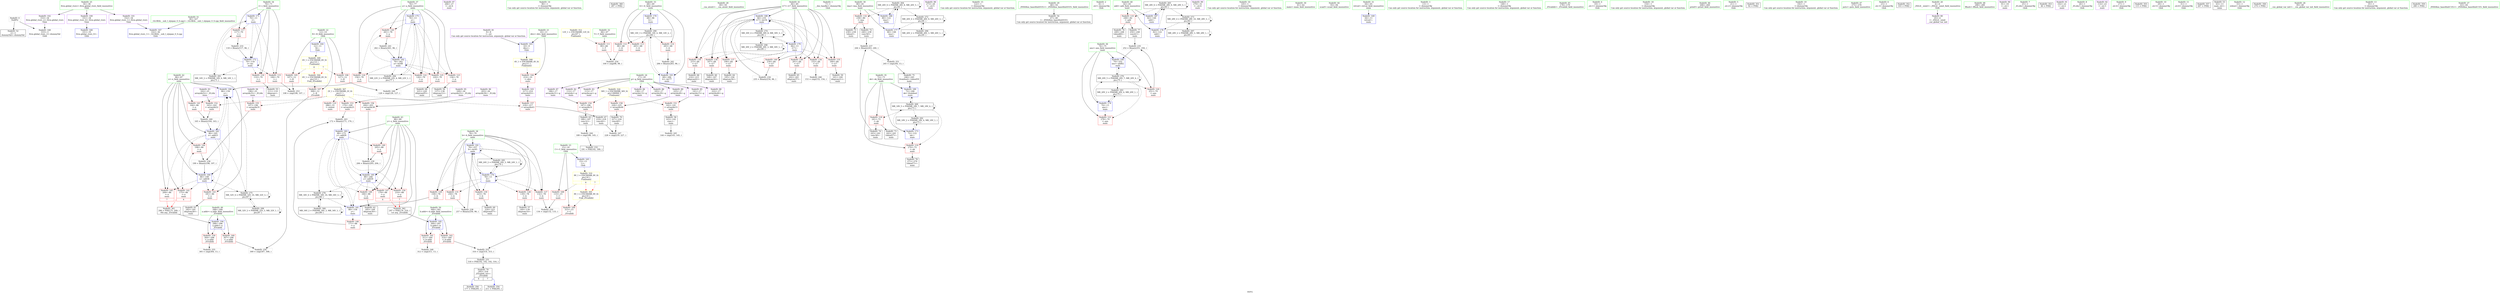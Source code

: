 digraph "SVFG" {
	label="SVFG";

	Node0x55fb3d640380 [shape=record,color=grey,label="{NodeID: 0\nNullPtr}"];
	Node0x55fb3d640380 -> Node0x55fb3d6693d0[style=solid];
	Node0x55fb3d640380 -> Node0x55fb3d670420[style=solid];
	Node0x55fb3d670e10 [shape=record,color=blue,label="{NodeID: 180\n86\<--156\nx\<--\nmain\n}"];
	Node0x55fb3d670e10 -> Node0x55fb3d66eda0[style=dashed];
	Node0x55fb3d670e10 -> Node0x55fb3d670fb0[style=dashed];
	Node0x55fb3d6688f0 [shape=record,color=purple,label="{NodeID: 97\n266\<--27\n\<--.str.4\nmain\n}"];
	Node0x55fb3d640670 [shape=record,color=green,label="{NodeID: 14\n96\<--1\n\<--dummyObj\nCan only get source location for instruction, argument, global var or function.}"];
	Node0x55fb3d6a35d0 [shape=record,color=black,label="{NodeID: 360\n287 = PHI()\n}"];
	Node0x55fb3d66b9c0 [shape=record,color=blue,label="{NodeID: 194\n298\<--296\na.addr\<--a\n_Z5validii\n}"];
	Node0x55fb3d66b9c0 -> Node0x55fb3d66fc40[style=dashed];
	Node0x55fb3d66b9c0 -> Node0x55fb3d66fd10[style=dashed];
	Node0x55fb3d6684c0 [shape=record,color=red,label="{NodeID: 111\n99\<--66\n\<--T\nmain\n}"];
	Node0x55fb3d6684c0 -> Node0x55fb3d66d170[style=solid];
	Node0x55fb3d666e80 [shape=record,color=green,label="{NodeID: 28\n49\<--50\n__cxa_atexit\<--__cxa_atexit_field_insensitive\n}"];
	Node0x55fb3d68b730 [shape=record,color=black,label="{NodeID: 291\nMR_16V_2 = PHI(MR_16V_4, MR_16V_1, )\npts\{71 \}\n}"];
	Node0x55fb3d68b730 -> Node0x55fb3d6706c0[style=dashed];
	Node0x55fb3d66e0a0 [shape=record,color=red,label="{NodeID: 125\n220\<--76\n\<--a\nmain\n}"];
	Node0x55fb3d66e0a0 -> Node0x55fb3d66a130[style=solid];
	Node0x55fb3d667a70 [shape=record,color=green,label="{NodeID: 42\n86\<--87\nx\<--x_field_insensitive\nmain\n}"];
	Node0x55fb3d667a70 -> Node0x55fb3d66eda0[style=solid];
	Node0x55fb3d667a70 -> Node0x55fb3d66ee70[style=solid];
	Node0x55fb3d667a70 -> Node0x55fb3d66ef40[style=solid];
	Node0x55fb3d667a70 -> Node0x55fb3d66f010[style=solid];
	Node0x55fb3d667a70 -> Node0x55fb3d66f0e0[style=solid];
	Node0x55fb3d667a70 -> Node0x55fb3d670e10[style=solid];
	Node0x55fb3d667a70 -> Node0x55fb3d670fb0[style=solid];
	Node0x55fb3d667a70 -> Node0x55fb3d671150[style=solid];
	Node0x55fb3d68ff30 [shape=record,color=yellow,style=double,label="{NodeID: 305\n8V_1 = ENCHI(MR_8V_0)\npts\{16 \}\nFun[_Z5validii]}"];
	Node0x55fb3d68ff30 -> Node0x55fb3d668320[style=dashed];
	Node0x55fb3d66ec00 [shape=record,color=red,label="{NodeID: 139\n215\<--84\n\<--i17\nmain\n}"];
	Node0x55fb3d66ec00 -> Node0x55fb3d669f90[style=solid];
	Node0x55fb3d669770 [shape=record,color=black,label="{NodeID: 56\n137\<--136\nidxprom12\<--\nmain\n}"];
	Node0x55fb3d6759d0 [shape=record,color=grey,label="{NodeID: 236\n199 = Binary(198, 197, )\n}"];
	Node0x55fb3d6759d0 -> Node0x55fb3d671150[style=solid];
	Node0x55fb3d66f760 [shape=record,color=red,label="{NodeID: 153\n170\<--169\n\<--arrayidx25\nmain\n}"];
	Node0x55fb3d66f760 -> Node0x55fb3d676450[style=solid];
	Node0x55fb3d66a2d0 [shape=record,color=black,label="{NodeID: 70\n227\<--226\nconv49\<--\nmain\n}"];
	Node0x55fb3d66a2d0 -> Node0x55fb3d676a50[style=solid];
	Node0x55fb3d66cb70 [shape=record,color=grey,label="{NodeID: 250\n134 = cmp(132, 133, )\n}"];
	Node0x55fb3d670320 [shape=record,color=blue,label="{NodeID: 167\n332\<--36\nllvm.global_ctors_1\<--_GLOBAL__sub_I_stjepan_0_0.cpp\nGlob }"];
	Node0x55fb3d66ae60 [shape=record,color=purple,label="{NodeID: 84\n138\<--17\narrayidx13\<--g\nmain\n}"];
	Node0x55fb3d65fa50 [shape=record,color=green,label="{NodeID: 1\n7\<--1\n__dso_handle\<--dummyObj\nGlob }"];
	Node0x55fb3d682c30 [shape=record,color=black,label="{NodeID: 264\nMR_26V_6 = PHI(MR_26V_8, MR_26V_5, )\npts\{81 \}\n}"];
	Node0x55fb3d682c30 -> Node0x55fb3d66e650[style=dashed];
	Node0x55fb3d682c30 -> Node0x55fb3d6712f0[style=dashed];
	Node0x55fb3d682c30 -> Node0x55fb3d682c30[style=dashed];
	Node0x55fb3d682c30 -> Node0x55fb3d685430[style=dashed];
	Node0x55fb3d670ee0 [shape=record,color=blue,label="{NodeID: 181\n88\<--158\ny\<--\nmain\n}"];
	Node0x55fb3d670ee0 -> Node0x55fb3d66f1b0[style=dashed];
	Node0x55fb3d670ee0 -> Node0x55fb3d671080[style=dashed];
	Node0x55fb3d6689c0 [shape=record,color=purple,label="{NodeID: 98\n273\<--29\n\<--.str.5\nmain\n}"];
	Node0x55fb3d640740 [shape=record,color=green,label="{NodeID: 15\n122\<--1\n\<--dummyObj\nCan only get source location for instruction, argument, global var or function.}"];
	Node0x55fb3d6a36d0 [shape=record,color=black,label="{NodeID: 361\n296 = PHI(175, 209, )\n0th arg _Z5validii }"];
	Node0x55fb3d6a36d0 -> Node0x55fb3d66b9c0[style=solid];
	Node0x55fb3d66ba90 [shape=record,color=blue,label="{NodeID: 195\n300\<--297\nb.addr\<--b\n_Z5validii\n}"];
	Node0x55fb3d66ba90 -> Node0x55fb3d66fde0[style=dashed];
	Node0x55fb3d66ba90 -> Node0x55fb3d66feb0[style=dashed];
	Node0x55fb3d668590 [shape=record,color=red,label="{NodeID: 112\n98\<--68\n\<--tt\nmain\n}"];
	Node0x55fb3d668590 -> Node0x55fb3d66d170[style=solid];
	Node0x55fb3d666f80 [shape=record,color=green,label="{NodeID: 29\n48\<--54\n_ZNSt8ios_base4InitD1Ev\<--_ZNSt8ios_base4InitD1Ev_field_insensitive\n}"];
	Node0x55fb3d666f80 -> Node0x55fb3d6695a0[style=solid];
	Node0x55fb3d68bc30 [shape=record,color=black,label="{NodeID: 292\nMR_18V_2 = PHI(MR_18V_4, MR_18V_1, )\npts\{73 \}\n}"];
	Node0x55fb3d68bc30 -> Node0x55fb3d670860[style=dashed];
	Node0x55fb3d66e170 [shape=record,color=red,label="{NodeID: 126\n261\<--76\n\<--a\nmain\n}"];
	Node0x55fb3d66e170 -> Node0x55fb3d676150[style=solid];
	Node0x55fb3d667b40 [shape=record,color=green,label="{NodeID: 43\n88\<--89\ny\<--y_field_insensitive\nmain\n}"];
	Node0x55fb3d667b40 -> Node0x55fb3d66f1b0[style=solid];
	Node0x55fb3d667b40 -> Node0x55fb3d66f280[style=solid];
	Node0x55fb3d667b40 -> Node0x55fb3d66f350[style=solid];
	Node0x55fb3d667b40 -> Node0x55fb3d66f420[style=solid];
	Node0x55fb3d667b40 -> Node0x55fb3d66f4f0[style=solid];
	Node0x55fb3d667b40 -> Node0x55fb3d670ee0[style=solid];
	Node0x55fb3d667b40 -> Node0x55fb3d671080[style=solid];
	Node0x55fb3d667b40 -> Node0x55fb3d671220[style=solid];
	Node0x55fb3d66ecd0 [shape=record,color=red,label="{NodeID: 140\n234\<--84\n\<--i17\nmain\n}"];
	Node0x55fb3d66ecd0 -> Node0x55fb3d6756d0[style=solid];
	Node0x55fb3d669840 [shape=record,color=black,label="{NodeID: 57\n140\<--139\nidxprom14\<--\nmain\n}"];
	Node0x55fb3d675b50 [shape=record,color=grey,label="{NodeID: 237\n244 = Binary(243, 240, )\n}"];
	Node0x55fb3d675b50 -> Node0x55fb3d66ccf0[style=solid];
	Node0x55fb3d66f830 [shape=record,color=red,label="{NodeID: 154\n187\<--186\n\<--arrayidx31\nmain\n}"];
	Node0x55fb3d66f830 -> Node0x55fb3d669d20[style=solid];
	Node0x55fb3d66a3a0 [shape=record,color=black,label="{NodeID: 71\n239\<--238\ntobool\<--\nmain\n}"];
	Node0x55fb3d66ccf0 [shape=record,color=grey,label="{NodeID: 251\n245 = cmp(244, 13, )\n}"];
	Node0x55fb3d66ccf0 -> Node0x55fb3d66a6e0[style=solid];
	Node0x55fb3d670420 [shape=record,color=blue, style = dotted,label="{NodeID: 168\n333\<--3\nllvm.global_ctors_2\<--dummyVal\nGlob }"];
	Node0x55fb3d66af30 [shape=record,color=purple,label="{NodeID: 85\n141\<--17\narrayidx15\<--g\nmain\n}"];
	Node0x55fb3d66af30 -> Node0x55fb3d66f5c0[style=solid];
	Node0x55fb3d644a00 [shape=record,color=green,label="{NodeID: 2\n8\<--1\n.str\<--dummyObj\nGlob }"];
	Node0x55fb3d683130 [shape=record,color=black,label="{NodeID: 265\nMR_28V_6 = PHI(MR_28V_9, MR_28V_5, )\npts\{83 \}\n}"];
	Node0x55fb3d683130 -> Node0x55fb3d66e720[style=dashed];
	Node0x55fb3d683130 -> Node0x55fb3d6713c0[style=dashed];
	Node0x55fb3d683130 -> Node0x55fb3d683130[style=dashed];
	Node0x55fb3d683130 -> Node0x55fb3d685930[style=dashed];
	Node0x55fb3d670fb0 [shape=record,color=blue,label="{NodeID: 182\n86\<--165\nx\<--add23\nmain\n}"];
	Node0x55fb3d670fb0 -> Node0x55fb3d66ee70[style=dashed];
	Node0x55fb3d670fb0 -> Node0x55fb3d66ef40[style=dashed];
	Node0x55fb3d670fb0 -> Node0x55fb3d66f010[style=dashed];
	Node0x55fb3d670fb0 -> Node0x55fb3d66f0e0[style=dashed];
	Node0x55fb3d670fb0 -> Node0x55fb3d670e10[style=dashed];
	Node0x55fb3d670fb0 -> Node0x55fb3d671150[style=dashed];
	Node0x55fb3d670fb0 -> Node0x55fb3d686330[style=dashed];
	Node0x55fb3d668a90 [shape=record,color=purple,label="{NodeID: 99\n279\<--31\n\<--.str.6\nmain\n}"];
	Node0x55fb3d6408e0 [shape=record,color=green,label="{NodeID: 16\n145\<--1\n\<--dummyObj\nCan only get source location for instruction, argument, global var or function.}"];
	Node0x55fb3d6a39d0 [shape=record,color=black,label="{NodeID: 362\n297 = PHI(176, 210, )\n1st arg _Z5validii }"];
	Node0x55fb3d6a39d0 -> Node0x55fb3d66ba90[style=solid];
	Node0x55fb3d668660 [shape=record,color=red,label="{NodeID: 113\n265\<--68\n\<--tt\nmain\n}"];
	Node0x55fb3d667080 [shape=record,color=green,label="{NodeID: 30\n61\<--62\nmain\<--main_field_insensitive\n}"];
	Node0x55fb3d68c130 [shape=record,color=black,label="{NodeID: 293\nMR_20V_2 = PHI(MR_20V_4, MR_20V_1, )\npts\{75 \}\n}"];
	Node0x55fb3d68c130 -> Node0x55fb3d670930[style=dashed];
	Node0x55fb3d66e240 [shape=record,color=red,label="{NodeID: 127\n132\<--78\n\<--b\nmain\n}"];
	Node0x55fb3d66e240 -> Node0x55fb3d66cb70[style=solid];
	Node0x55fb3d667c10 [shape=record,color=green,label="{NodeID: 44\n93\<--94\nscanf\<--scanf_field_insensitive\n}"];
	Node0x55fb3d6900f0 [shape=record,color=yellow,style=double,label="{NodeID: 307\n2V_1 = ENCHI(MR_2V_0)\npts\{1 \}\nFun[main]}"];
	Node0x55fb3d6900f0 -> Node0x55fb3d6683f0[style=dashed];
	Node0x55fb3d6900f0 -> Node0x55fb3d66f690[style=dashed];
	Node0x55fb3d6900f0 -> Node0x55fb3d66f760[style=dashed];
	Node0x55fb3d6900f0 -> Node0x55fb3d66f900[style=dashed];
	Node0x55fb3d6900f0 -> Node0x55fb3d66f9d0[style=dashed];
	Node0x55fb3d6900f0 -> Node0x55fb3d66faa0[style=dashed];
	Node0x55fb3d66eda0 [shape=record,color=red,label="{NodeID: 141\n164\<--86\n\<--x\nmain\n}"];
	Node0x55fb3d66eda0 -> Node0x55fb3d675fd0[style=solid];
	Node0x55fb3d669910 [shape=record,color=black,label="{NodeID: 58\n143\<--142\nconv\<--\nmain\n}"];
	Node0x55fb3d669910 -> Node0x55fb3d676750[style=solid];
	Node0x55fb3d675cd0 [shape=record,color=grey,label="{NodeID: 238\n257 = Binary(256, 96, )\n}"];
	Node0x55fb3d675cd0 -> Node0x55fb3d671700[style=solid];
	Node0x55fb3d66f900 [shape=record,color=red,label="{NodeID: 155\n197\<--196\n\<--arrayidx35\nmain\n}"];
	Node0x55fb3d66f900 -> Node0x55fb3d6759d0[style=solid];
	Node0x55fb3d66a470 [shape=record,color=black,label="{NodeID: 72\n240\<--238\nconv56\<--\nmain\n}"];
	Node0x55fb3d66a470 -> Node0x55fb3d675b50[style=solid];
	Node0x55fb3d66ce70 [shape=record,color=grey,label="{NodeID: 252\n316 = cmp(314, 315, )\n}"];
	Node0x55fb3d66ce70 -> Node0x55fb3d3976b0[style=solid];
	Node0x55fb3d670520 [shape=record,color=blue,label="{NodeID: 169\n64\<--13\nretval\<--\nmain\n}"];
	Node0x55fb3d66b000 [shape=record,color=purple,label="{NodeID: 86\n183\<--17\narrayidx29\<--g\nmain\n}"];
	Node0x55fb3d644a90 [shape=record,color=green,label="{NodeID: 3\n13\<--1\n\<--dummyObj\nCan only get source location for instruction, argument, global var or function.}"];
	Node0x55fb3d671080 [shape=record,color=blue,label="{NodeID: 183\n88\<--172\ny\<--add26\nmain\n}"];
	Node0x55fb3d671080 -> Node0x55fb3d66f280[style=dashed];
	Node0x55fb3d671080 -> Node0x55fb3d66f350[style=dashed];
	Node0x55fb3d671080 -> Node0x55fb3d66f420[style=dashed];
	Node0x55fb3d671080 -> Node0x55fb3d66f4f0[style=dashed];
	Node0x55fb3d671080 -> Node0x55fb3d670ee0[style=dashed];
	Node0x55fb3d671080 -> Node0x55fb3d671220[style=dashed];
	Node0x55fb3d671080 -> Node0x55fb3d686830[style=dashed];
	Node0x55fb3d668b60 [shape=record,color=purple,label="{NodeID: 100\n331\<--34\nllvm.global_ctors_0\<--llvm.global_ctors\nGlob }"];
	Node0x55fb3d668b60 -> Node0x55fb3d670220[style=solid];
	Node0x55fb3d6409b0 [shape=record,color=green,label="{NodeID: 17\n148\<--1\n\<--dummyObj\nCan only get source location for instruction, argument, global var or function.}"];
	Node0x55fb3d668730 [shape=record,color=red,label="{NodeID: 114\n283\<--68\n\<--tt\nmain\n}"];
	Node0x55fb3d668730 -> Node0x55fb3d6762d0[style=solid];
	Node0x55fb3d667180 [shape=record,color=green,label="{NodeID: 31\n64\<--65\nretval\<--retval_field_insensitive\nmain\n}"];
	Node0x55fb3d667180 -> Node0x55fb3d670520[style=solid];
	Node0x55fb3d68c630 [shape=record,color=black,label="{NodeID: 294\nMR_22V_2 = PHI(MR_22V_4, MR_22V_1, )\npts\{77 \}\n}"];
	Node0x55fb3d68c630 -> Node0x55fb3d670a00[style=dashed];
	Node0x55fb3d66e310 [shape=record,color=red,label="{NodeID: 128\n139\<--78\n\<--b\nmain\n}"];
	Node0x55fb3d66e310 -> Node0x55fb3d669840[style=solid];
	Node0x55fb3d667d10 [shape=record,color=green,label="{NodeID: 45\n178\<--179\n_Z5validii\<--_Z5validii_field_insensitive\n}"];
	Node0x55fb3d690200 [shape=record,color=yellow,style=double,label="{NodeID: 308\n4V_1 = ENCHI(MR_4V_0)\npts\{11 \}\nFun[main]}"];
	Node0x55fb3d690200 -> Node0x55fb3d668f30[style=dashed];
	Node0x55fb3d66ee70 [shape=record,color=red,label="{NodeID: 142\n175\<--86\n\<--x\nmain\n|{<s0>6}}"];
	Node0x55fb3d66ee70:s0 -> Node0x55fb3d6a36d0[style=solid,color=red];
	Node0x55fb3d6699e0 [shape=record,color=black,label="{NodeID: 59\n161\<--160\nidxprom21\<--\nmain\n}"];
	Node0x55fb3d675e50 [shape=record,color=grey,label="{NodeID: 239\n206 = Binary(205, 204, )\n}"];
	Node0x55fb3d675e50 -> Node0x55fb3d671220[style=solid];
	Node0x55fb3d66f9d0 [shape=record,color=red,label="{NodeID: 156\n204\<--203\n\<--arrayidx38\nmain\n}"];
	Node0x55fb3d66f9d0 -> Node0x55fb3d675e50[style=solid];
	Node0x55fb3d66a540 [shape=record,color=black,label="{NodeID: 73\n242\<--241\ntobool57\<--\nmain\n}"];
	Node0x55fb3d66cff0 [shape=record,color=grey,label="{NodeID: 253\n108 = cmp(106, 107, )\n}"];
	Node0x55fb3d6705f0 [shape=record,color=blue,label="{NodeID: 170\n68\<--96\ntt\<--\nmain\n}"];
	Node0x55fb3d6705f0 -> Node0x55fb3d68b230[style=dashed];
	Node0x55fb3d66b0d0 [shape=record,color=purple,label="{NodeID: 87\n186\<--17\narrayidx31\<--g\nmain\n}"];
	Node0x55fb3d66b0d0 -> Node0x55fb3d66f830[style=solid];
	Node0x55fb3d644480 [shape=record,color=green,label="{NodeID: 4\n19\<--1\n.str.1\<--dummyObj\nGlob }"];
	Node0x55fb3d671150 [shape=record,color=blue,label="{NodeID: 184\n86\<--199\nx\<--add36\nmain\n}"];
	Node0x55fb3d671150 -> Node0x55fb3d66ee70[style=dashed];
	Node0x55fb3d671150 -> Node0x55fb3d66ef40[style=dashed];
	Node0x55fb3d671150 -> Node0x55fb3d66f010[style=dashed];
	Node0x55fb3d671150 -> Node0x55fb3d66f0e0[style=dashed];
	Node0x55fb3d671150 -> Node0x55fb3d670e10[style=dashed];
	Node0x55fb3d671150 -> Node0x55fb3d671150[style=dashed];
	Node0x55fb3d671150 -> Node0x55fb3d686330[style=dashed];
	Node0x55fb3d668c60 [shape=record,color=purple,label="{NodeID: 101\n332\<--34\nllvm.global_ctors_1\<--llvm.global_ctors\nGlob }"];
	Node0x55fb3d668c60 -> Node0x55fb3d670320[style=solid];
	Node0x55fb3d640a80 [shape=record,color=green,label="{NodeID: 18\n154\<--1\n\<--dummyObj\nCan only get source location for instruction, argument, global var or function.}"];
	Node0x55fb3d66d880 [shape=record,color=red,label="{NodeID: 115\n106\<--70\n\<--i\nmain\n}"];
	Node0x55fb3d66d880 -> Node0x55fb3d66cff0[style=solid];
	Node0x55fb3d667250 [shape=record,color=green,label="{NodeID: 32\n66\<--67\nT\<--T_field_insensitive\nmain\n}"];
	Node0x55fb3d667250 -> Node0x55fb3d6684c0[style=solid];
	Node0x55fb3d68cb30 [shape=record,color=black,label="{NodeID: 295\nMR_24V_2 = PHI(MR_24V_3, MR_24V_1, )\npts\{79 \}\n}"];
	Node0x55fb3d68cb30 -> Node0x55fb3d670ad0[style=dashed];
	Node0x55fb3d68cb30 -> Node0x55fb3d68cb30[style=dashed];
	Node0x55fb3d66e3e0 [shape=record,color=red,label="{NodeID: 129\n158\<--78\n\<--b\nmain\n}"];
	Node0x55fb3d66e3e0 -> Node0x55fb3d670ee0[style=solid];
	Node0x55fb3d667e10 [shape=record,color=green,label="{NodeID: 46\n268\<--269\nprintf\<--printf_field_insensitive\n}"];
	Node0x55fb3d6902e0 [shape=record,color=yellow,style=double,label="{NodeID: 309\n6V_1 = ENCHI(MR_6V_0)\npts\{14 \}\nFun[main]|{|<s2>6|<s3>7}}"];
	Node0x55fb3d6902e0 -> Node0x55fb3d667fe0[style=dashed];
	Node0x55fb3d6902e0 -> Node0x55fb3d6680b0[style=dashed];
	Node0x55fb3d6902e0:s2 -> Node0x55fb3d68fe50[style=dashed,color=red];
	Node0x55fb3d6902e0:s3 -> Node0x55fb3d68fe50[style=dashed,color=red];
	Node0x55fb3d66ef40 [shape=record,color=red,label="{NodeID: 143\n181\<--86\n\<--x\nmain\n}"];
	Node0x55fb3d66ef40 -> Node0x55fb3d669b80[style=solid];
	Node0x55fb3d669ab0 [shape=record,color=black,label="{NodeID: 60\n168\<--167\nidxprom24\<--\nmain\n}"];
	Node0x55fb3d675fd0 [shape=record,color=grey,label="{NodeID: 240\n165 = Binary(164, 163, )\n}"];
	Node0x55fb3d675fd0 -> Node0x55fb3d670fb0[style=solid];
	Node0x55fb3d66faa0 [shape=record,color=red,label="{NodeID: 157\n218\<--217\n\<--arrayidx43\nmain\n}"];
	Node0x55fb3d66faa0 -> Node0x55fb3d66a060[style=solid];
	Node0x55fb3d66a610 [shape=record,color=black,label="{NodeID: 74\n243\<--241\nconv58\<--\nmain\n}"];
	Node0x55fb3d66a610 -> Node0x55fb3d675b50[style=solid];
	Node0x55fb3d66d170 [shape=record,color=grey,label="{NodeID: 254\n100 = cmp(98, 99, )\n}"];
	Node0x55fb3d6706c0 [shape=record,color=blue,label="{NodeID: 171\n70\<--13\ni\<--\nmain\n}"];
	Node0x55fb3d6706c0 -> Node0x55fb3d66d880[style=dashed];
	Node0x55fb3d6706c0 -> Node0x55fb3d66d950[style=dashed];
	Node0x55fb3d6706c0 -> Node0x55fb3d66da20[style=dashed];
	Node0x55fb3d6706c0 -> Node0x55fb3d670790[style=dashed];
	Node0x55fb3d6706c0 -> Node0x55fb3d68b730[style=dashed];
	Node0x55fb3d66b1a0 [shape=record,color=purple,label="{NodeID: 88\n222\<--17\narrayidx46\<--g\nmain\n}"];
	Node0x55fb3d644510 [shape=record,color=green,label="{NodeID: 5\n21\<--1\n.str.2\<--dummyObj\nGlob }"];
	Node0x55fb3d6a2cd0 [shape=record,color=black,label="{NodeID: 351\n92 = PHI()\n}"];
	Node0x55fb3d671220 [shape=record,color=blue,label="{NodeID: 185\n88\<--206\ny\<--add39\nmain\n}"];
	Node0x55fb3d671220 -> Node0x55fb3d66f280[style=dashed];
	Node0x55fb3d671220 -> Node0x55fb3d66f350[style=dashed];
	Node0x55fb3d671220 -> Node0x55fb3d66f420[style=dashed];
	Node0x55fb3d671220 -> Node0x55fb3d66f4f0[style=dashed];
	Node0x55fb3d671220 -> Node0x55fb3d670ee0[style=dashed];
	Node0x55fb3d671220 -> Node0x55fb3d671220[style=dashed];
	Node0x55fb3d671220 -> Node0x55fb3d686830[style=dashed];
	Node0x55fb3d668d60 [shape=record,color=purple,label="{NodeID: 102\n333\<--34\nllvm.global_ctors_2\<--llvm.global_ctors\nGlob }"];
	Node0x55fb3d668d60 -> Node0x55fb3d670420[style=solid];
	Node0x55fb3d640b50 [shape=record,color=green,label="{NodeID: 19\n192\<--1\n\<--dummyObj\nCan only get source location for instruction, argument, global var or function.}"];
	Node0x55fb3d66d950 [shape=record,color=red,label="{NodeID: 116\n110\<--70\n\<--i\nmain\n}"];
	Node0x55fb3d66d950 -> Node0x55fb3d6696a0[style=solid];
	Node0x55fb3d667320 [shape=record,color=green,label="{NodeID: 33\n68\<--69\ntt\<--tt_field_insensitive\nmain\n}"];
	Node0x55fb3d667320 -> Node0x55fb3d668590[style=solid];
	Node0x55fb3d667320 -> Node0x55fb3d668660[style=solid];
	Node0x55fb3d667320 -> Node0x55fb3d668730[style=solid];
	Node0x55fb3d667320 -> Node0x55fb3d6705f0[style=solid];
	Node0x55fb3d667320 -> Node0x55fb3d66b8f0[style=solid];
	Node0x55fb3d68d030 [shape=record,color=black,label="{NodeID: 296\nMR_26V_2 = PHI(MR_26V_3, MR_26V_1, )\npts\{81 \}\n}"];
	Node0x55fb3d68d030 -> Node0x55fb3d685430[style=dashed];
	Node0x55fb3d68d030 -> Node0x55fb3d68d030[style=dashed];
	Node0x55fb3d66e4b0 [shape=record,color=red,label="{NodeID: 130\n223\<--78\n\<--b\nmain\n}"];
	Node0x55fb3d66e4b0 -> Node0x55fb3d66a200[style=solid];
	Node0x55fb3d667f10 [shape=record,color=green,label="{NodeID: 47\n275\<--276\nputs\<--puts_field_insensitive\n}"];
	Node0x55fb3d6903c0 [shape=record,color=yellow,style=double,label="{NodeID: 310\n8V_1 = ENCHI(MR_8V_0)\npts\{16 \}\nFun[main]|{|<s1>6|<s2>7}}"];
	Node0x55fb3d6903c0 -> Node0x55fb3d668250[style=dashed];
	Node0x55fb3d6903c0:s1 -> Node0x55fb3d68ff30[style=dashed,color=red];
	Node0x55fb3d6903c0:s2 -> Node0x55fb3d68ff30[style=dashed,color=red];
	Node0x55fb3d66f010 [shape=record,color=red,label="{NodeID: 144\n198\<--86\n\<--x\nmain\n}"];
	Node0x55fb3d66f010 -> Node0x55fb3d6759d0[style=solid];
	Node0x55fb3d669b80 [shape=record,color=black,label="{NodeID: 61\n182\<--181\nidxprom28\<--\nmain\n}"];
	Node0x55fb3d691000 [shape=record,color=yellow,style=double,label="{NodeID: 324\n36V_1 = ENCHI(MR_36V_0)\npts\{180000 \}\nFun[main]}"];
	Node0x55fb3d691000 -> Node0x55fb3d66f5c0[style=dashed];
	Node0x55fb3d691000 -> Node0x55fb3d66f830[style=dashed];
	Node0x55fb3d691000 -> Node0x55fb3d66fb70[style=dashed];
	Node0x55fb3d676150 [shape=record,color=grey,label="{NodeID: 241\n262 = Binary(261, 96, )\n}"];
	Node0x55fb3d676150 -> Node0x55fb3d66b820[style=solid];
	Node0x55fb3d66fb70 [shape=record,color=red,label="{NodeID: 158\n226\<--225\n\<--arrayidx48\nmain\n}"];
	Node0x55fb3d66fb70 -> Node0x55fb3d66a2d0[style=solid];
	Node0x55fb3d66a6e0 [shape=record,color=black,label="{NodeID: 75\n246\<--245\nfrombool\<--tobool59\nmain\n}"];
	Node0x55fb3d66a6e0 -> Node0x55fb3d671560[style=solid];
	Node0x55fb3d66d2f0 [shape=record,color=grey,label="{NodeID: 255\n305 = cmp(304, 13, )\n}"];
	Node0x55fb3d670790 [shape=record,color=blue,label="{NodeID: 172\n70\<--118\ni\<--inc\nmain\n}"];
	Node0x55fb3d670790 -> Node0x55fb3d66d880[style=dashed];
	Node0x55fb3d670790 -> Node0x55fb3d66d950[style=dashed];
	Node0x55fb3d670790 -> Node0x55fb3d66da20[style=dashed];
	Node0x55fb3d670790 -> Node0x55fb3d670790[style=dashed];
	Node0x55fb3d670790 -> Node0x55fb3d68b730[style=dashed];
	Node0x55fb3d66b270 [shape=record,color=purple,label="{NodeID: 89\n225\<--17\narrayidx48\<--g\nmain\n}"];
	Node0x55fb3d66b270 -> Node0x55fb3d66fb70[style=solid];
	Node0x55fb3d644f50 [shape=record,color=green,label="{NodeID: 6\n23\<--1\n.str.3\<--dummyObj\nGlob }"];
	Node0x55fb3d6a2dd0 [shape=record,color=black,label="{NodeID: 352\n103 = PHI()\n}"];
	Node0x55fb3d684530 [shape=record,color=black,label="{NodeID: 269\nMR_18V_5 = PHI(MR_18V_7, MR_18V_4, )\npts\{73 \}\n}"];
	Node0x55fb3d684530 -> Node0x55fb3d66daf0[style=dashed];
	Node0x55fb3d684530 -> Node0x55fb3d66dbc0[style=dashed];
	Node0x55fb3d684530 -> Node0x55fb3d671560[style=dashed];
	Node0x55fb3d684530 -> Node0x55fb3d684530[style=dashed];
	Node0x55fb3d684530 -> Node0x55fb3d68bc30[style=dashed];
	Node0x55fb3d6712f0 [shape=record,color=blue,label="{NodeID: 186\n80\<--122\nima\<--\nmain\n}"];
	Node0x55fb3d6712f0 -> Node0x55fb3d682c30[style=dashed];
	Node0x55fb3d668e60 [shape=record,color=purple,label="{NodeID: 103\n217\<--214\narrayidx43\<--\nmain\n}"];
	Node0x55fb3d668e60 -> Node0x55fb3d66faa0[style=solid];
	Node0x55fb3d645ab0 [shape=record,color=green,label="{NodeID: 20\n4\<--6\n_ZStL8__ioinit\<--_ZStL8__ioinit_field_insensitive\nGlob }"];
	Node0x55fb3d645ab0 -> Node0x55fb3d66aaf0[style=solid];
	Node0x55fb3d66da20 [shape=record,color=red,label="{NodeID: 117\n117\<--70\n\<--i\nmain\n}"];
	Node0x55fb3d66da20 -> Node0x55fb3d675550[style=solid];
	Node0x55fb3d6673f0 [shape=record,color=green,label="{NodeID: 34\n70\<--71\ni\<--i_field_insensitive\nmain\n}"];
	Node0x55fb3d6673f0 -> Node0x55fb3d66d880[style=solid];
	Node0x55fb3d6673f0 -> Node0x55fb3d66d950[style=solid];
	Node0x55fb3d6673f0 -> Node0x55fb3d66da20[style=solid];
	Node0x55fb3d6673f0 -> Node0x55fb3d6706c0[style=solid];
	Node0x55fb3d6673f0 -> Node0x55fb3d670790[style=solid];
	Node0x55fb3d68d530 [shape=record,color=black,label="{NodeID: 297\nMR_28V_2 = PHI(MR_28V_3, MR_28V_1, )\npts\{83 \}\n}"];
	Node0x55fb3d68d530 -> Node0x55fb3d685930[style=dashed];
	Node0x55fb3d68d530 -> Node0x55fb3d68d530[style=dashed];
	Node0x55fb3d66e580 [shape=record,color=red,label="{NodeID: 131\n256\<--78\n\<--b\nmain\n}"];
	Node0x55fb3d66e580 -> Node0x55fb3d675cd0[style=solid];
	Node0x55fb3d669030 [shape=record,color=green,label="{NodeID: 48\n288\<--289\nfflush\<--fflush_field_insensitive\n}"];
	Node0x55fb3d66f0e0 [shape=record,color=red,label="{NodeID: 145\n209\<--86\n\<--x\nmain\n|{<s0>7}}"];
	Node0x55fb3d66f0e0:s0 -> Node0x55fb3d6a36d0[style=solid,color=red];
	Node0x55fb3d669c50 [shape=record,color=black,label="{NodeID: 62\n185\<--184\nidxprom30\<--\nmain\n}"];
	Node0x55fb3d6762d0 [shape=record,color=grey,label="{NodeID: 242\n284 = Binary(283, 96, )\n}"];
	Node0x55fb3d6762d0 -> Node0x55fb3d66b8f0[style=solid];
	Node0x55fb3d66fc40 [shape=record,color=red,label="{NodeID: 159\n304\<--298\n\<--a.addr\n_Z5validii\n}"];
	Node0x55fb3d66fc40 -> Node0x55fb3d66d2f0[style=solid];
	Node0x55fb3d66a7b0 [shape=record,color=black,label="{NodeID: 76\n249\<--248\ntobool60\<--\nmain\n}"];
	Node0x55fb3d66d470 [shape=record,color=grey,label="{NodeID: 256\n309 = cmp(307, 308, )\n}"];
	Node0x55fb3d670860 [shape=record,color=blue,label="{NodeID: 173\n72\<--122\nok\<--\nmain\n}"];
	Node0x55fb3d670860 -> Node0x55fb3d66dbc0[style=dashed];
	Node0x55fb3d670860 -> Node0x55fb3d684530[style=dashed];
	Node0x55fb3d670860 -> Node0x55fb3d68bc30[style=dashed];
	Node0x55fb3d66b340 [shape=record,color=purple,label="{NodeID: 90\n91\<--19\n\<--.str.1\nmain\n}"];
	Node0x55fb3d644fe0 [shape=record,color=green,label="{NodeID: 7\n25\<--1\n_ZL2dx\<--dummyObj\nGlob }"];
	Node0x55fb3d6a2ed0 [shape=record,color=black,label="{NodeID: 353\n46 = PHI()\n}"];
	Node0x55fb3d684a30 [shape=record,color=black,label="{NodeID: 270\nMR_20V_5 = PHI(MR_20V_7, MR_20V_4, )\npts\{75 \}\n}"];
	Node0x55fb3d684a30 -> Node0x55fb3d66dc90[style=dashed];
	Node0x55fb3d684a30 -> Node0x55fb3d66dd60[style=dashed];
	Node0x55fb3d684a30 -> Node0x55fb3d671630[style=dashed];
	Node0x55fb3d684a30 -> Node0x55fb3d684a30[style=dashed];
	Node0x55fb3d684a30 -> Node0x55fb3d68c130[style=dashed];
	Node0x55fb3d6713c0 [shape=record,color=blue,label="{NodeID: 187\n82\<--148\nadd\<--\nmain\n}"];
	Node0x55fb3d6713c0 -> Node0x55fb3d683130[style=dashed];
	Node0x55fb3d668f30 [shape=record,color=red,label="{NodeID: 104\n214\<--10\n\<--dirs\nmain\n}"];
	Node0x55fb3d668f30 -> Node0x55fb3d668e60[style=solid];
	Node0x55fb3d645b80 [shape=record,color=green,label="{NodeID: 21\n10\<--11\ndirs\<--dirs_field_insensitive\nGlob }"];
	Node0x55fb3d645b80 -> Node0x55fb3d668f30[style=solid];
	Node0x55fb3d645b80 -> Node0x55fb3d66ff80[style=solid];
	Node0x55fb3d66daf0 [shape=record,color=red,label="{NodeID: 118\n241\<--72\n\<--ok\nmain\n}"];
	Node0x55fb3d66daf0 -> Node0x55fb3d66a540[style=solid];
	Node0x55fb3d66daf0 -> Node0x55fb3d66a610[style=solid];
	Node0x55fb3d6674c0 [shape=record,color=green,label="{NodeID: 35\n72\<--73\nok\<--ok_field_insensitive\nmain\n}"];
	Node0x55fb3d6674c0 -> Node0x55fb3d66daf0[style=solid];
	Node0x55fb3d6674c0 -> Node0x55fb3d66dbc0[style=solid];
	Node0x55fb3d6674c0 -> Node0x55fb3d670860[style=solid];
	Node0x55fb3d6674c0 -> Node0x55fb3d671560[style=solid];
	Node0x55fb3d68da30 [shape=record,color=black,label="{NodeID: 298\nMR_30V_2 = PHI(MR_30V_3, MR_30V_1, )\npts\{85 \}\n}"];
	Node0x55fb3d68da30 -> Node0x55fb3d685e30[style=dashed];
	Node0x55fb3d68da30 -> Node0x55fb3d68da30[style=dashed];
	Node0x55fb3d66e650 [shape=record,color=red,label="{NodeID: 132\n238\<--80\n\<--ima\nmain\n}"];
	Node0x55fb3d66e650 -> Node0x55fb3d66a3a0[style=solid];
	Node0x55fb3d66e650 -> Node0x55fb3d66a470[style=solid];
	Node0x55fb3d669130 [shape=record,color=green,label="{NodeID: 49\n298\<--299\na.addr\<--a.addr_field_insensitive\n_Z5validii\n}"];
	Node0x55fb3d669130 -> Node0x55fb3d66fc40[style=solid];
	Node0x55fb3d669130 -> Node0x55fb3d66fd10[style=solid];
	Node0x55fb3d669130 -> Node0x55fb3d66b9c0[style=solid];
	Node0x55fb3d690580 [shape=record,color=yellow,style=double,label="{NodeID: 312\n12V_1 = ENCHI(MR_12V_0)\npts\{67 \}\nFun[main]}"];
	Node0x55fb3d690580 -> Node0x55fb3d6684c0[style=dashed];
	Node0x55fb3d66f1b0 [shape=record,color=red,label="{NodeID: 146\n171\<--88\n\<--y\nmain\n}"];
	Node0x55fb3d66f1b0 -> Node0x55fb3d676450[style=solid];
	Node0x55fb3d669d20 [shape=record,color=black,label="{NodeID: 63\n188\<--187\nconv32\<--\nmain\n}"];
	Node0x55fb3d669d20 -> Node0x55fb3d6765d0[style=solid];
	Node0x55fb3d676450 [shape=record,color=grey,label="{NodeID: 243\n172 = Binary(171, 170, )\n}"];
	Node0x55fb3d676450 -> Node0x55fb3d671080[style=solid];
	Node0x55fb3d66fd10 [shape=record,color=red,label="{NodeID: 160\n307\<--298\n\<--a.addr\n_Z5validii\n}"];
	Node0x55fb3d66fd10 -> Node0x55fb3d66d470[style=solid];
	Node0x55fb3d66a880 [shape=record,color=black,label="{NodeID: 77\n250\<--248\nconv61\<--\nmain\n}"];
	Node0x55fb3d66a880 -> Node0x55fb3d675850[style=solid];
	Node0x55fb3d670930 [shape=record,color=blue,label="{NodeID: 174\n74\<--13\nans\<--\nmain\n}"];
	Node0x55fb3d670930 -> Node0x55fb3d66dd60[style=dashed];
	Node0x55fb3d670930 -> Node0x55fb3d684a30[style=dashed];
	Node0x55fb3d670930 -> Node0x55fb3d68c130[style=dashed];
	Node0x55fb3d66b410 [shape=record,color=purple,label="{NodeID: 91\n102\<--21\n\<--.str.2\nmain\n}"];
	Node0x55fb3d645070 [shape=record,color=green,label="{NodeID: 8\n26\<--1\n_ZL2dy\<--dummyObj\nGlob }"];
	Node0x55fb3d6a2fd0 [shape=record,color=black,label="{NodeID: 354\n211 = PHI(295, )\n}"];
	Node0x55fb3d671490 [shape=record,color=blue,label="{NodeID: 188\n84\<--235\ni17\<--inc54\nmain\n}"];
	Node0x55fb3d671490 -> Node0x55fb3d66e7f0[style=dashed];
	Node0x55fb3d671490 -> Node0x55fb3d66e8c0[style=dashed];
	Node0x55fb3d671490 -> Node0x55fb3d66e990[style=dashed];
	Node0x55fb3d671490 -> Node0x55fb3d66ea60[style=dashed];
	Node0x55fb3d671490 -> Node0x55fb3d66eb30[style=dashed];
	Node0x55fb3d671490 -> Node0x55fb3d66ec00[style=dashed];
	Node0x55fb3d671490 -> Node0x55fb3d66ecd0[style=dashed];
	Node0x55fb3d671490 -> Node0x55fb3d671490[style=dashed];
	Node0x55fb3d671490 -> Node0x55fb3d685e30[style=dashed];
	Node0x55fb3d667fe0 [shape=record,color=red,label="{NodeID: 105\n107\<--12\n\<--R\nmain\n}"];
	Node0x55fb3d667fe0 -> Node0x55fb3d66cff0[style=solid];
	Node0x55fb3d645c80 [shape=record,color=green,label="{NodeID: 22\n12\<--14\nR\<--R_field_insensitive\nGlob }"];
	Node0x55fb3d645c80 -> Node0x55fb3d667fe0[style=solid];
	Node0x55fb3d645c80 -> Node0x55fb3d6680b0[style=solid];
	Node0x55fb3d645c80 -> Node0x55fb3d668180[style=solid];
	Node0x55fb3d645c80 -> Node0x55fb3d670050[style=solid];
	Node0x55fb3d66dbc0 [shape=record,color=red,label="{NodeID: 119\n270\<--72\n\<--ok\nmain\n}"];
	Node0x55fb3d66dbc0 -> Node0x55fb3d66a950[style=solid];
	Node0x55fb3d667590 [shape=record,color=green,label="{NodeID: 36\n74\<--75\nans\<--ans_field_insensitive\nmain\n}"];
	Node0x55fb3d667590 -> Node0x55fb3d66dc90[style=solid];
	Node0x55fb3d667590 -> Node0x55fb3d66dd60[style=solid];
	Node0x55fb3d667590 -> Node0x55fb3d670930[style=solid];
	Node0x55fb3d667590 -> Node0x55fb3d671630[style=solid];
	Node0x55fb3d68df30 [shape=record,color=black,label="{NodeID: 299\nMR_32V_2 = PHI(MR_32V_3, MR_32V_1, )\npts\{87 \}\n}"];
	Node0x55fb3d68df30 -> Node0x55fb3d686330[style=dashed];
	Node0x55fb3d68df30 -> Node0x55fb3d68df30[style=dashed];
	Node0x55fb3d66e720 [shape=record,color=red,label="{NodeID: 133\n248\<--82\n\<--add\nmain\n}"];
	Node0x55fb3d66e720 -> Node0x55fb3d66a7b0[style=solid];
	Node0x55fb3d66e720 -> Node0x55fb3d66a880[style=solid];
	Node0x55fb3d669200 [shape=record,color=green,label="{NodeID: 50\n300\<--301\nb.addr\<--b.addr_field_insensitive\n_Z5validii\n}"];
	Node0x55fb3d669200 -> Node0x55fb3d66fde0[style=solid];
	Node0x55fb3d669200 -> Node0x55fb3d66feb0[style=solid];
	Node0x55fb3d669200 -> Node0x55fb3d66ba90[style=solid];
	Node0x55fb3d66f280 [shape=record,color=red,label="{NodeID: 147\n176\<--88\n\<--y\nmain\n|{<s0>6}}"];
	Node0x55fb3d66f280:s0 -> Node0x55fb3d6a39d0[style=solid,color=red];
	Node0x55fb3d669df0 [shape=record,color=black,label="{NodeID: 64\n195\<--194\nidxprom34\<--\nmain\n}"];
	Node0x55fb3d6765d0 [shape=record,color=grey,label="{NodeID: 244\n189 = cmp(188, 145, )\n}"];
	Node0x55fb3d6765d0 -> Node0x55fb3d674fb0[style=solid];
	Node0x55fb3d66fde0 [shape=record,color=red,label="{NodeID: 161\n311\<--300\n\<--b.addr\n_Z5validii\n}"];
	Node0x55fb3d66fde0 -> Node0x55fb3d66c870[style=solid];
	Node0x55fb3d66a950 [shape=record,color=black,label="{NodeID: 78\n271\<--270\ntobool71\<--\nmain\n}"];
	Node0x55fb3d670a00 [shape=record,color=blue,label="{NodeID: 175\n76\<--13\na\<--\nmain\n}"];
	Node0x55fb3d670a00 -> Node0x55fb3d66de30[style=dashed];
	Node0x55fb3d670a00 -> Node0x55fb3d66df00[style=dashed];
	Node0x55fb3d670a00 -> Node0x55fb3d66dfd0[style=dashed];
	Node0x55fb3d670a00 -> Node0x55fb3d66e0a0[style=dashed];
	Node0x55fb3d670a00 -> Node0x55fb3d66e170[style=dashed];
	Node0x55fb3d670a00 -> Node0x55fb3d66b820[style=dashed];
	Node0x55fb3d670a00 -> Node0x55fb3d68c630[style=dashed];
	Node0x55fb3d66b4e0 [shape=record,color=purple,label="{NodeID: 92\n114\<--23\n\<--.str.3\nmain\n}"];
	Node0x55fb3d645100 [shape=record,color=green,label="{NodeID: 9\n27\<--1\n.str.4\<--dummyObj\nGlob }"];
	Node0x55fb3d6a3130 [shape=record,color=black,label="{NodeID: 355\n115 = PHI()\n}"];
	Node0x55fb3d685430 [shape=record,color=black,label="{NodeID: 272\nMR_26V_4 = PHI(MR_26V_9, MR_26V_3, )\npts\{81 \}\n}"];
	Node0x55fb3d685430 -> Node0x55fb3d670ba0[style=dashed];
	Node0x55fb3d685430 -> Node0x55fb3d685430[style=dashed];
	Node0x55fb3d685430 -> Node0x55fb3d68d030[style=dashed];
	Node0x55fb3d671560 [shape=record,color=blue,label="{NodeID: 189\n72\<--246\nok\<--frombool\nmain\n}"];
	Node0x55fb3d671560 -> Node0x55fb3d684530[style=dashed];
	Node0x55fb3d6680b0 [shape=record,color=red,label="{NodeID: 106\n127\<--12\n\<--R\nmain\n}"];
	Node0x55fb3d6680b0 -> Node0x55fb3d66c9f0[style=solid];
	Node0x55fb3d645d80 [shape=record,color=green,label="{NodeID: 23\n15\<--16\nC\<--C_field_insensitive\nGlob }"];
	Node0x55fb3d645d80 -> Node0x55fb3d668250[style=solid];
	Node0x55fb3d645d80 -> Node0x55fb3d668320[style=solid];
	Node0x55fb3d645d80 -> Node0x55fb3d670120[style=solid];
	Node0x55fb3d66dc90 [shape=record,color=red,label="{NodeID: 120\n251\<--74\n\<--ans\nmain\n}"];
	Node0x55fb3d66dc90 -> Node0x55fb3d675850[style=solid];
	Node0x55fb3d667660 [shape=record,color=green,label="{NodeID: 37\n76\<--77\na\<--a_field_insensitive\nmain\n}"];
	Node0x55fb3d667660 -> Node0x55fb3d66de30[style=solid];
	Node0x55fb3d667660 -> Node0x55fb3d66df00[style=solid];
	Node0x55fb3d667660 -> Node0x55fb3d66dfd0[style=solid];
	Node0x55fb3d667660 -> Node0x55fb3d66e0a0[style=solid];
	Node0x55fb3d667660 -> Node0x55fb3d66e170[style=solid];
	Node0x55fb3d667660 -> Node0x55fb3d670a00[style=solid];
	Node0x55fb3d667660 -> Node0x55fb3d66b820[style=solid];
	Node0x55fb3d68e430 [shape=record,color=black,label="{NodeID: 300\nMR_34V_2 = PHI(MR_34V_3, MR_34V_1, )\npts\{89 \}\n}"];
	Node0x55fb3d68e430 -> Node0x55fb3d686830[style=dashed];
	Node0x55fb3d68e430 -> Node0x55fb3d68e430[style=dashed];
	Node0x55fb3d66e7f0 [shape=record,color=red,label="{NodeID: 134\n152\<--84\n\<--i17\nmain\n}"];
	Node0x55fb3d66e7f0 -> Node0x55fb3d6768d0[style=solid];
	Node0x55fb3d6692d0 [shape=record,color=green,label="{NodeID: 51\n36\<--327\n_GLOBAL__sub_I_stjepan_0_0.cpp\<--_GLOBAL__sub_I_stjepan_0_0.cpp_field_insensitive\n}"];
	Node0x55fb3d6692d0 -> Node0x55fb3d670320[style=solid];
	Node0x55fb3d3976b0 [shape=record,color=black,label="{NodeID: 231\n318 = PHI(192, 192, 192, 316, )\n}"];
	Node0x55fb3d3976b0 -> Node0x55fb3d66aa20[style=solid];
	Node0x55fb3d66f350 [shape=record,color=red,label="{NodeID: 148\n184\<--88\n\<--y\nmain\n}"];
	Node0x55fb3d66f350 -> Node0x55fb3d669c50[style=solid];
	Node0x55fb3d669ec0 [shape=record,color=black,label="{NodeID: 65\n202\<--201\nidxprom37\<--\nmain\n}"];
	Node0x55fb3d676750 [shape=record,color=grey,label="{NodeID: 245\n144 = cmp(143, 145, )\n}"];
	Node0x55fb3d66feb0 [shape=record,color=red,label="{NodeID: 162\n314\<--300\n\<--b.addr\n_Z5validii\n}"];
	Node0x55fb3d66feb0 -> Node0x55fb3d66ce70[style=solid];
	Node0x55fb3d66aa20 [shape=record,color=black,label="{NodeID: 79\n295\<--318\n_Z5validii_ret\<--\n_Z5validii\n|{<s0>6|<s1>7}}"];
	Node0x55fb3d66aa20:s0 -> Node0x55fb3d6a3200[style=solid,color=blue];
	Node0x55fb3d66aa20:s1 -> Node0x55fb3d6a2fd0[style=solid,color=blue];
	Node0x55fb3d670ad0 [shape=record,color=blue,label="{NodeID: 176\n78\<--13\nb\<--\nmain\n}"];
	Node0x55fb3d670ad0 -> Node0x55fb3d66e240[style=dashed];
	Node0x55fb3d670ad0 -> Node0x55fb3d66e310[style=dashed];
	Node0x55fb3d670ad0 -> Node0x55fb3d66e3e0[style=dashed];
	Node0x55fb3d670ad0 -> Node0x55fb3d66e4b0[style=dashed];
	Node0x55fb3d670ad0 -> Node0x55fb3d66e580[style=dashed];
	Node0x55fb3d670ad0 -> Node0x55fb3d670ad0[style=dashed];
	Node0x55fb3d670ad0 -> Node0x55fb3d671700[style=dashed];
	Node0x55fb3d670ad0 -> Node0x55fb3d68cb30[style=dashed];
	Node0x55fb3d66b5b0 [shape=record,color=purple,label="{NodeID: 93\n162\<--25\narrayidx22\<--_ZL2dx\nmain\n}"];
	Node0x55fb3d66b5b0 -> Node0x55fb3d66f690[style=solid];
	Node0x55fb3d645400 [shape=record,color=green,label="{NodeID: 10\n29\<--1\n.str.5\<--dummyObj\nGlob }"];
	Node0x55fb3d6a3200 [shape=record,color=black,label="{NodeID: 356\n177 = PHI(295, )\n}"];
	Node0x55fb3d685930 [shape=record,color=black,label="{NodeID: 273\nMR_28V_4 = PHI(MR_28V_10, MR_28V_3, )\npts\{83 \}\n}"];
	Node0x55fb3d685930 -> Node0x55fb3d670c70[style=dashed];
	Node0x55fb3d685930 -> Node0x55fb3d685930[style=dashed];
	Node0x55fb3d685930 -> Node0x55fb3d68d530[style=dashed];
	Node0x55fb3d671630 [shape=record,color=blue,label="{NodeID: 190\n74\<--252\nans\<--add62\nmain\n}"];
	Node0x55fb3d671630 -> Node0x55fb3d684a30[style=dashed];
	Node0x55fb3d668180 [shape=record,color=red,label="{NodeID: 107\n308\<--12\n\<--R\n_Z5validii\n}"];
	Node0x55fb3d668180 -> Node0x55fb3d66d470[style=solid];
	Node0x55fb3d666ab0 [shape=record,color=green,label="{NodeID: 24\n17\<--18\ng\<--g_field_insensitive\nGlob }"];
	Node0x55fb3d666ab0 -> Node0x55fb3d66acc0[style=solid];
	Node0x55fb3d666ab0 -> Node0x55fb3d66ad90[style=solid];
	Node0x55fb3d666ab0 -> Node0x55fb3d66ae60[style=solid];
	Node0x55fb3d666ab0 -> Node0x55fb3d66af30[style=solid];
	Node0x55fb3d666ab0 -> Node0x55fb3d66b000[style=solid];
	Node0x55fb3d666ab0 -> Node0x55fb3d66b0d0[style=solid];
	Node0x55fb3d666ab0 -> Node0x55fb3d66b1a0[style=solid];
	Node0x55fb3d666ab0 -> Node0x55fb3d66b270[style=solid];
	Node0x55fb3d66dd60 [shape=record,color=red,label="{NodeID: 121\n278\<--74\n\<--ans\nmain\n}"];
	Node0x55fb3d667730 [shape=record,color=green,label="{NodeID: 38\n78\<--79\nb\<--b_field_insensitive\nmain\n}"];
	Node0x55fb3d667730 -> Node0x55fb3d66e240[style=solid];
	Node0x55fb3d667730 -> Node0x55fb3d66e310[style=solid];
	Node0x55fb3d667730 -> Node0x55fb3d66e3e0[style=solid];
	Node0x55fb3d667730 -> Node0x55fb3d66e4b0[style=solid];
	Node0x55fb3d667730 -> Node0x55fb3d66e580[style=solid];
	Node0x55fb3d667730 -> Node0x55fb3d670ad0[style=solid];
	Node0x55fb3d667730 -> Node0x55fb3d671700[style=solid];
	Node0x55fb3d66e8c0 [shape=record,color=red,label="{NodeID: 135\n160\<--84\n\<--i17\nmain\n}"];
	Node0x55fb3d66e8c0 -> Node0x55fb3d6699e0[style=solid];
	Node0x55fb3d6693d0 [shape=record,color=black,label="{NodeID: 52\n2\<--3\ndummyVal\<--dummyVal\n}"];
	Node0x55fb3d674fb0 [shape=record,color=black,label="{NodeID: 232\n191 = PHI(192, 189, )\n}"];
	Node0x55fb3d66f420 [shape=record,color=red,label="{NodeID: 149\n205\<--88\n\<--y\nmain\n}"];
	Node0x55fb3d66f420 -> Node0x55fb3d675e50[style=solid];
	Node0x55fb3d669f90 [shape=record,color=black,label="{NodeID: 66\n216\<--215\nidxprom42\<--\nmain\n}"];
	Node0x55fb3d6768d0 [shape=record,color=grey,label="{NodeID: 246\n153 = cmp(152, 154, )\n}"];
	Node0x55fb3d66ff80 [shape=record,color=blue,label="{NodeID: 163\n10\<--9\ndirs\<--\nGlob }"];
	Node0x55fb3d66ff80 -> Node0x55fb3d690200[style=dashed];
	Node0x55fb3d66aaf0 [shape=record,color=purple,label="{NodeID: 80\n45\<--4\n\<--_ZStL8__ioinit\n__cxx_global_var_init\n}"];
	Node0x55fb3d670ba0 [shape=record,color=blue,label="{NodeID: 177\n80\<--148\nima\<--\nmain\n}"];
	Node0x55fb3d670ba0 -> Node0x55fb3d682c30[style=dashed];
	Node0x55fb3d66b680 [shape=record,color=purple,label="{NodeID: 94\n196\<--25\narrayidx35\<--_ZL2dx\nmain\n}"];
	Node0x55fb3d66b680 -> Node0x55fb3d66f900[style=solid];
	Node0x55fb3d6454d0 [shape=record,color=green,label="{NodeID: 11\n31\<--1\n.str.6\<--dummyObj\nGlob }"];
	Node0x55fb3d6a3330 [shape=record,color=black,label="{NodeID: 357\n267 = PHI()\n}"];
	Node0x55fb3d685e30 [shape=record,color=black,label="{NodeID: 274\nMR_30V_4 = PHI(MR_30V_8, MR_30V_3, )\npts\{85 \}\n}"];
	Node0x55fb3d685e30 -> Node0x55fb3d670d40[style=dashed];
	Node0x55fb3d685e30 -> Node0x55fb3d685e30[style=dashed];
	Node0x55fb3d685e30 -> Node0x55fb3d68da30[style=dashed];
	Node0x55fb3d671700 [shape=record,color=blue,label="{NodeID: 191\n78\<--257\nb\<--inc65\nmain\n}"];
	Node0x55fb3d671700 -> Node0x55fb3d66e240[style=dashed];
	Node0x55fb3d671700 -> Node0x55fb3d66e310[style=dashed];
	Node0x55fb3d671700 -> Node0x55fb3d66e3e0[style=dashed];
	Node0x55fb3d671700 -> Node0x55fb3d66e4b0[style=dashed];
	Node0x55fb3d671700 -> Node0x55fb3d66e580[style=dashed];
	Node0x55fb3d671700 -> Node0x55fb3d670ad0[style=dashed];
	Node0x55fb3d671700 -> Node0x55fb3d671700[style=dashed];
	Node0x55fb3d671700 -> Node0x55fb3d68cb30[style=dashed];
	Node0x55fb3d668250 [shape=record,color=red,label="{NodeID: 108\n133\<--15\n\<--C\nmain\n}"];
	Node0x55fb3d668250 -> Node0x55fb3d66cb70[style=solid];
	Node0x55fb3d666b80 [shape=record,color=green,label="{NodeID: 25\n34\<--38\nllvm.global_ctors\<--llvm.global_ctors_field_insensitive\nGlob }"];
	Node0x55fb3d666b80 -> Node0x55fb3d668b60[style=solid];
	Node0x55fb3d666b80 -> Node0x55fb3d668c60[style=solid];
	Node0x55fb3d666b80 -> Node0x55fb3d668d60[style=solid];
	Node0x55fb3d66de30 [shape=record,color=red,label="{NodeID: 122\n126\<--76\n\<--a\nmain\n}"];
	Node0x55fb3d66de30 -> Node0x55fb3d66c9f0[style=solid];
	Node0x55fb3d667800 [shape=record,color=green,label="{NodeID: 39\n80\<--81\nima\<--ima_field_insensitive\nmain\n}"];
	Node0x55fb3d667800 -> Node0x55fb3d66e650[style=solid];
	Node0x55fb3d667800 -> Node0x55fb3d670ba0[style=solid];
	Node0x55fb3d667800 -> Node0x55fb3d6712f0[style=solid];
	Node0x55fb3d66e990 [shape=record,color=red,label="{NodeID: 136\n167\<--84\n\<--i17\nmain\n}"];
	Node0x55fb3d66e990 -> Node0x55fb3d669ab0[style=solid];
	Node0x55fb3d6694d0 [shape=record,color=black,label="{NodeID: 53\n63\<--13\nmain_ret\<--\nmain\n}"];
	Node0x55fb3d675550 [shape=record,color=grey,label="{NodeID: 233\n118 = Binary(117, 96, )\n}"];
	Node0x55fb3d675550 -> Node0x55fb3d670790[style=solid];
	Node0x55fb3d66f4f0 [shape=record,color=red,label="{NodeID: 150\n210\<--88\n\<--y\nmain\n|{<s0>7}}"];
	Node0x55fb3d66f4f0:s0 -> Node0x55fb3d6a39d0[style=solid,color=red];
	Node0x55fb3d66a060 [shape=record,color=black,label="{NodeID: 67\n219\<--218\nconv44\<--\nmain\n}"];
	Node0x55fb3d66a060 -> Node0x55fb3d676a50[style=solid];
	Node0x55fb3d676a50 [shape=record,color=grey,label="{NodeID: 247\n228 = cmp(219, 227, )\n}"];
	Node0x55fb3d670050 [shape=record,color=blue,label="{NodeID: 164\n12\<--13\nR\<--\nGlob }"];
	Node0x55fb3d670050 -> Node0x55fb3d6902e0[style=dashed];
	Node0x55fb3d66abc0 [shape=record,color=purple,label="{NodeID: 81\n9\<--8\n\<--.str\nCan only get source location for instruction, argument, global var or function.}"];
	Node0x55fb3d66abc0 -> Node0x55fb3d66ff80[style=solid];
	Node0x55fb3d670c70 [shape=record,color=blue,label="{NodeID: 178\n82\<--122\nadd\<--\nmain\n}"];
	Node0x55fb3d670c70 -> Node0x55fb3d683130[style=dashed];
	Node0x55fb3d66b750 [shape=record,color=purple,label="{NodeID: 95\n169\<--26\narrayidx25\<--_ZL2dy\nmain\n}"];
	Node0x55fb3d66b750 -> Node0x55fb3d66f760[style=solid];
	Node0x55fb3d6455a0 [shape=record,color=green,label="{NodeID: 12\n33\<--1\nstdout\<--dummyObj\nGlob }"];
	Node0x55fb3d6a3400 [shape=record,color=black,label="{NodeID: 358\n274 = PHI()\n}"];
	Node0x55fb3d686330 [shape=record,color=black,label="{NodeID: 275\nMR_32V_4 = PHI(MR_32V_10, MR_32V_3, )\npts\{87 \}\n}"];
	Node0x55fb3d686330 -> Node0x55fb3d670e10[style=dashed];
	Node0x55fb3d686330 -> Node0x55fb3d686330[style=dashed];
	Node0x55fb3d686330 -> Node0x55fb3d68df30[style=dashed];
	Node0x55fb3d66b820 [shape=record,color=blue,label="{NodeID: 192\n76\<--262\na\<--inc68\nmain\n}"];
	Node0x55fb3d66b820 -> Node0x55fb3d66de30[style=dashed];
	Node0x55fb3d66b820 -> Node0x55fb3d66df00[style=dashed];
	Node0x55fb3d66b820 -> Node0x55fb3d66dfd0[style=dashed];
	Node0x55fb3d66b820 -> Node0x55fb3d66e0a0[style=dashed];
	Node0x55fb3d66b820 -> Node0x55fb3d66e170[style=dashed];
	Node0x55fb3d66b820 -> Node0x55fb3d66b820[style=dashed];
	Node0x55fb3d66b820 -> Node0x55fb3d68c630[style=dashed];
	Node0x55fb3d668320 [shape=record,color=red,label="{NodeID: 109\n315\<--15\n\<--C\n_Z5validii\n}"];
	Node0x55fb3d668320 -> Node0x55fb3d66ce70[style=solid];
	Node0x55fb3d666c80 [shape=record,color=green,label="{NodeID: 26\n39\<--40\n__cxx_global_var_init\<--__cxx_global_var_init_field_insensitive\n}"];
	Node0x55fb3d66df00 [shape=record,color=red,label="{NodeID: 123\n136\<--76\n\<--a\nmain\n}"];
	Node0x55fb3d66df00 -> Node0x55fb3d669770[style=solid];
	Node0x55fb3d6678d0 [shape=record,color=green,label="{NodeID: 40\n82\<--83\nadd\<--add_field_insensitive\nmain\n}"];
	Node0x55fb3d6678d0 -> Node0x55fb3d66e720[style=solid];
	Node0x55fb3d6678d0 -> Node0x55fb3d670c70[style=solid];
	Node0x55fb3d6678d0 -> Node0x55fb3d6713c0[style=solid];
	Node0x55fb3d66ea60 [shape=record,color=red,label="{NodeID: 137\n194\<--84\n\<--i17\nmain\n}"];
	Node0x55fb3d66ea60 -> Node0x55fb3d669df0[style=solid];
	Node0x55fb3d6695a0 [shape=record,color=black,label="{NodeID: 54\n47\<--48\n\<--_ZNSt8ios_base4InitD1Ev\nCan only get source location for instruction, argument, global var or function.}"];
	Node0x55fb3d6756d0 [shape=record,color=grey,label="{NodeID: 234\n235 = Binary(234, 96, )\n}"];
	Node0x55fb3d6756d0 -> Node0x55fb3d671490[style=solid];
	Node0x55fb3d66f5c0 [shape=record,color=red,label="{NodeID: 151\n142\<--141\n\<--arrayidx15\nmain\n}"];
	Node0x55fb3d66f5c0 -> Node0x55fb3d669910[style=solid];
	Node0x55fb3d66a130 [shape=record,color=black,label="{NodeID: 68\n221\<--220\nidxprom45\<--\nmain\n}"];
	Node0x55fb3d66c870 [shape=record,color=grey,label="{NodeID: 248\n312 = cmp(311, 13, )\n}"];
	Node0x55fb3d670120 [shape=record,color=blue,label="{NodeID: 165\n15\<--13\nC\<--\nGlob }"];
	Node0x55fb3d670120 -> Node0x55fb3d6903c0[style=dashed];
	Node0x55fb3d66acc0 [shape=record,color=purple,label="{NodeID: 82\n112\<--17\narrayidx\<--g\nmain\n}"];
	Node0x55fb3d670d40 [shape=record,color=blue,label="{NodeID: 179\n84\<--13\ni17\<--\nmain\n}"];
	Node0x55fb3d670d40 -> Node0x55fb3d66e7f0[style=dashed];
	Node0x55fb3d670d40 -> Node0x55fb3d66e8c0[style=dashed];
	Node0x55fb3d670d40 -> Node0x55fb3d66e990[style=dashed];
	Node0x55fb3d670d40 -> Node0x55fb3d66ea60[style=dashed];
	Node0x55fb3d670d40 -> Node0x55fb3d66eb30[style=dashed];
	Node0x55fb3d670d40 -> Node0x55fb3d66ec00[style=dashed];
	Node0x55fb3d670d40 -> Node0x55fb3d66ecd0[style=dashed];
	Node0x55fb3d670d40 -> Node0x55fb3d671490[style=dashed];
	Node0x55fb3d670d40 -> Node0x55fb3d685e30[style=dashed];
	Node0x55fb3d668820 [shape=record,color=purple,label="{NodeID: 96\n203\<--26\narrayidx38\<--_ZL2dy\nmain\n}"];
	Node0x55fb3d668820 -> Node0x55fb3d66f9d0[style=solid];
	Node0x55fb3d6405a0 [shape=record,color=green,label="{NodeID: 13\n35\<--1\n\<--dummyObj\nCan only get source location for instruction, argument, global var or function.}"];
	Node0x55fb3d6a34d0 [shape=record,color=black,label="{NodeID: 359\n280 = PHI()\n}"];
	Node0x55fb3d686830 [shape=record,color=black,label="{NodeID: 276\nMR_34V_4 = PHI(MR_34V_10, MR_34V_3, )\npts\{89 \}\n}"];
	Node0x55fb3d686830 -> Node0x55fb3d670ee0[style=dashed];
	Node0x55fb3d686830 -> Node0x55fb3d686830[style=dashed];
	Node0x55fb3d686830 -> Node0x55fb3d68e430[style=dashed];
	Node0x55fb3d66b8f0 [shape=record,color=blue,label="{NodeID: 193\n68\<--284\ntt\<--inc77\nmain\n}"];
	Node0x55fb3d66b8f0 -> Node0x55fb3d68b230[style=dashed];
	Node0x55fb3d6683f0 [shape=record,color=red,label="{NodeID: 110\n286\<--33\n\<--stdout\nmain\n}"];
	Node0x55fb3d666d80 [shape=record,color=green,label="{NodeID: 27\n43\<--44\n_ZNSt8ios_base4InitC1Ev\<--_ZNSt8ios_base4InitC1Ev_field_insensitive\n}"];
	Node0x55fb3d68b230 [shape=record,color=black,label="{NodeID: 290\nMR_14V_3 = PHI(MR_14V_4, MR_14V_2, )\npts\{69 \}\n}"];
	Node0x55fb3d68b230 -> Node0x55fb3d668590[style=dashed];
	Node0x55fb3d68b230 -> Node0x55fb3d668660[style=dashed];
	Node0x55fb3d68b230 -> Node0x55fb3d668730[style=dashed];
	Node0x55fb3d68b230 -> Node0x55fb3d66b8f0[style=dashed];
	Node0x55fb3d66dfd0 [shape=record,color=red,label="{NodeID: 124\n156\<--76\n\<--a\nmain\n}"];
	Node0x55fb3d66dfd0 -> Node0x55fb3d670e10[style=solid];
	Node0x55fb3d6679a0 [shape=record,color=green,label="{NodeID: 41\n84\<--85\ni17\<--i17_field_insensitive\nmain\n}"];
	Node0x55fb3d6679a0 -> Node0x55fb3d66e7f0[style=solid];
	Node0x55fb3d6679a0 -> Node0x55fb3d66e8c0[style=solid];
	Node0x55fb3d6679a0 -> Node0x55fb3d66e990[style=solid];
	Node0x55fb3d6679a0 -> Node0x55fb3d66ea60[style=solid];
	Node0x55fb3d6679a0 -> Node0x55fb3d66eb30[style=solid];
	Node0x55fb3d6679a0 -> Node0x55fb3d66ec00[style=solid];
	Node0x55fb3d6679a0 -> Node0x55fb3d66ecd0[style=solid];
	Node0x55fb3d6679a0 -> Node0x55fb3d670d40[style=solid];
	Node0x55fb3d6679a0 -> Node0x55fb3d671490[style=solid];
	Node0x55fb3d68fe50 [shape=record,color=yellow,style=double,label="{NodeID: 304\n6V_1 = ENCHI(MR_6V_0)\npts\{14 \}\nFun[_Z5validii]}"];
	Node0x55fb3d68fe50 -> Node0x55fb3d668180[style=dashed];
	Node0x55fb3d66eb30 [shape=record,color=red,label="{NodeID: 138\n201\<--84\n\<--i17\nmain\n}"];
	Node0x55fb3d66eb30 -> Node0x55fb3d669ec0[style=solid];
	Node0x55fb3d6696a0 [shape=record,color=black,label="{NodeID: 55\n111\<--110\nidxprom\<--\nmain\n}"];
	Node0x55fb3d675850 [shape=record,color=grey,label="{NodeID: 235\n252 = Binary(251, 250, )\n}"];
	Node0x55fb3d675850 -> Node0x55fb3d671630[style=solid];
	Node0x55fb3d66f690 [shape=record,color=red,label="{NodeID: 152\n163\<--162\n\<--arrayidx22\nmain\n}"];
	Node0x55fb3d66f690 -> Node0x55fb3d675fd0[style=solid];
	Node0x55fb3d66a200 [shape=record,color=black,label="{NodeID: 69\n224\<--223\nidxprom47\<--\nmain\n}"];
	Node0x55fb3d66c9f0 [shape=record,color=grey,label="{NodeID: 249\n128 = cmp(126, 127, )\n}"];
	Node0x55fb3d670220 [shape=record,color=blue,label="{NodeID: 166\n331\<--35\nllvm.global_ctors_0\<--\nGlob }"];
	Node0x55fb3d66ad90 [shape=record,color=purple,label="{NodeID: 83\n113\<--17\narraydecay\<--g\nmain\n}"];
}

